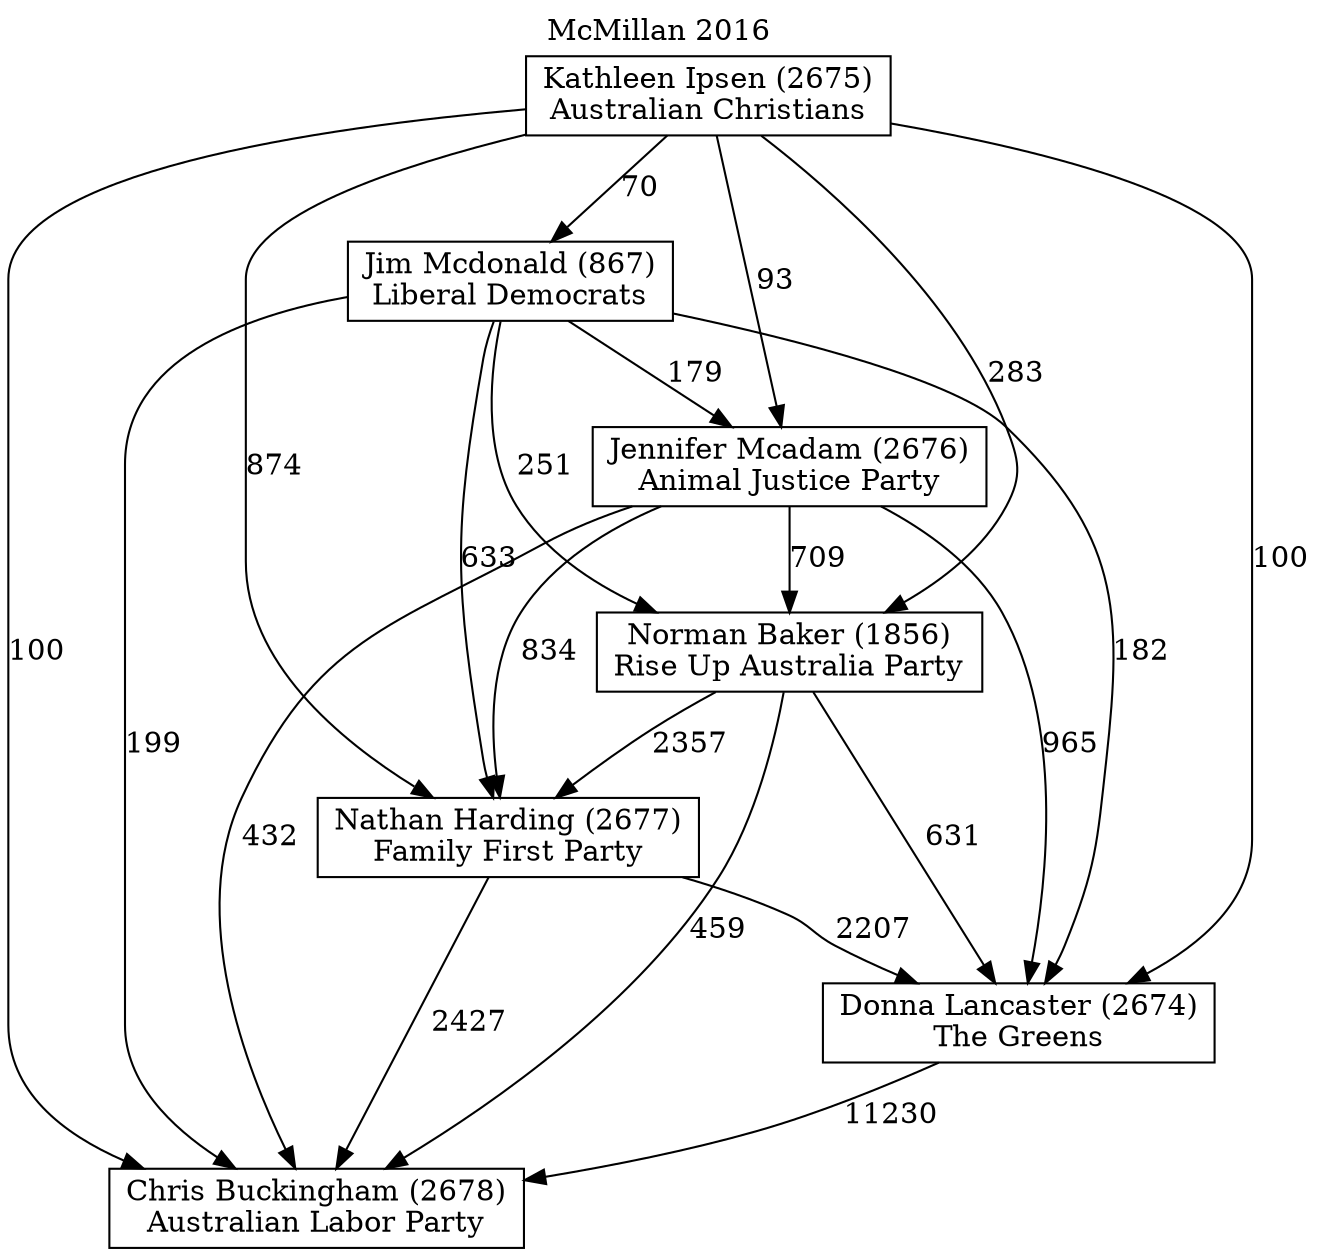 // House preference flow
digraph "Chris Buckingham (2678)_McMillan_2016" {
	graph [label="McMillan 2016" labelloc=t mclimit=10]
	node [shape=box]
	"Chris Buckingham (2678)" [label="Chris Buckingham (2678)
Australian Labor Party"]
	"Donna Lancaster (2674)" [label="Donna Lancaster (2674)
The Greens"]
	"Jennifer Mcadam (2676)" [label="Jennifer Mcadam (2676)
Animal Justice Party"]
	"Jim Mcdonald (867)" [label="Jim Mcdonald (867)
Liberal Democrats"]
	"Kathleen Ipsen (2675)" [label="Kathleen Ipsen (2675)
Australian Christians"]
	"Nathan Harding (2677)" [label="Nathan Harding (2677)
Family First Party"]
	"Norman Baker (1856)" [label="Norman Baker (1856)
Rise Up Australia Party"]
	"Donna Lancaster (2674)" -> "Chris Buckingham (2678)" [label=11230]
	"Jennifer Mcadam (2676)" -> "Chris Buckingham (2678)" [label=432]
	"Jennifer Mcadam (2676)" -> "Donna Lancaster (2674)" [label=965]
	"Jennifer Mcadam (2676)" -> "Nathan Harding (2677)" [label=834]
	"Jennifer Mcadam (2676)" -> "Norman Baker (1856)" [label=709]
	"Jim Mcdonald (867)" -> "Chris Buckingham (2678)" [label=199]
	"Jim Mcdonald (867)" -> "Donna Lancaster (2674)" [label=182]
	"Jim Mcdonald (867)" -> "Jennifer Mcadam (2676)" [label=179]
	"Jim Mcdonald (867)" -> "Nathan Harding (2677)" [label=633]
	"Jim Mcdonald (867)" -> "Norman Baker (1856)" [label=251]
	"Kathleen Ipsen (2675)" -> "Chris Buckingham (2678)" [label=100]
	"Kathleen Ipsen (2675)" -> "Donna Lancaster (2674)" [label=100]
	"Kathleen Ipsen (2675)" -> "Jennifer Mcadam (2676)" [label=93]
	"Kathleen Ipsen (2675)" -> "Jim Mcdonald (867)" [label=70]
	"Kathleen Ipsen (2675)" -> "Nathan Harding (2677)" [label=874]
	"Kathleen Ipsen (2675)" -> "Norman Baker (1856)" [label=283]
	"Nathan Harding (2677)" -> "Chris Buckingham (2678)" [label=2427]
	"Nathan Harding (2677)" -> "Donna Lancaster (2674)" [label=2207]
	"Norman Baker (1856)" -> "Chris Buckingham (2678)" [label=459]
	"Norman Baker (1856)" -> "Donna Lancaster (2674)" [label=631]
	"Norman Baker (1856)" -> "Nathan Harding (2677)" [label=2357]
}
